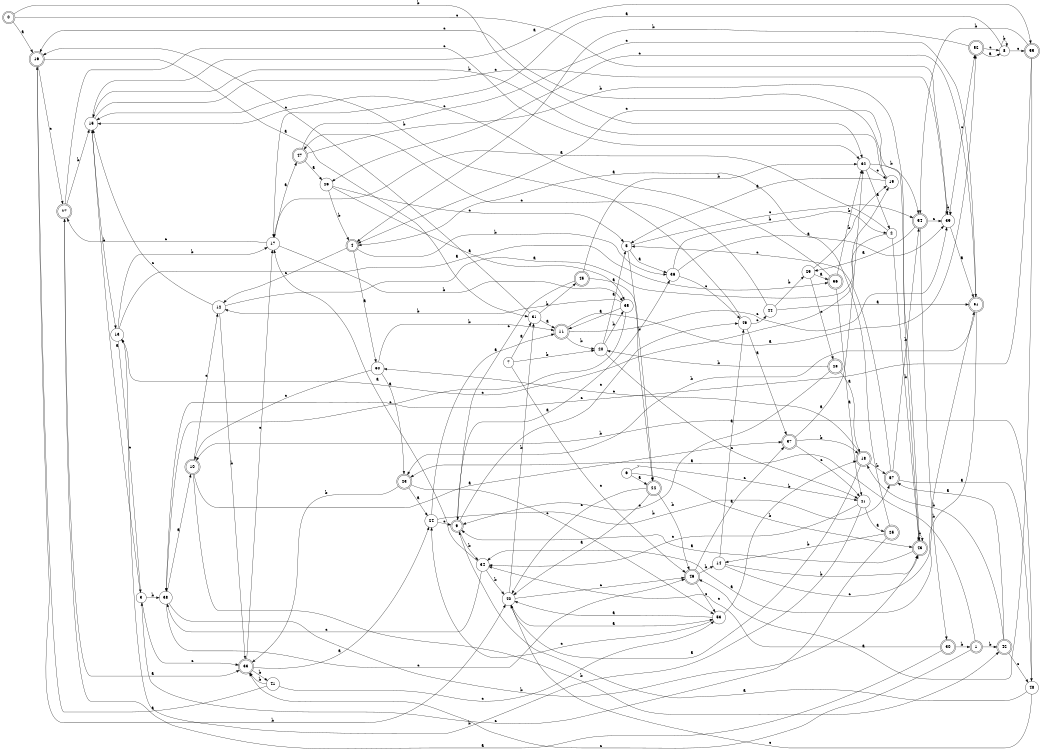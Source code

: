 digraph n47_10 {
__start0 [label="" shape="none"];

rankdir=LR;
size="8,5";

s0 [style="rounded,filled", color="black", fillcolor="white" shape="doublecircle", label="0"];
s1 [style="rounded,filled", color="black", fillcolor="white" shape="doublecircle", label="1"];
s2 [style="filled", color="black", fillcolor="white" shape="circle", label="2"];
s3 [style="filled", color="black", fillcolor="white" shape="circle", label="3"];
s4 [style="rounded,filled", color="black", fillcolor="white" shape="doublecircle", label="4"];
s5 [style="filled", color="black", fillcolor="white" shape="circle", label="5"];
s6 [style="filled", color="black", fillcolor="white" shape="circle", label="6"];
s7 [style="filled", color="black", fillcolor="white" shape="circle", label="7"];
s8 [style="filled", color="black", fillcolor="white" shape="circle", label="8"];
s9 [style="rounded,filled", color="black", fillcolor="white" shape="doublecircle", label="9"];
s10 [style="rounded,filled", color="black", fillcolor="white" shape="doublecircle", label="10"];
s11 [style="rounded,filled", color="black", fillcolor="white" shape="doublecircle", label="11"];
s12 [style="filled", color="black", fillcolor="white" shape="circle", label="12"];
s13 [style="filled", color="black", fillcolor="white" shape="circle", label="13"];
s14 [style="filled", color="black", fillcolor="white" shape="circle", label="14"];
s15 [style="filled", color="black", fillcolor="white" shape="circle", label="15"];
s16 [style="rounded,filled", color="black", fillcolor="white" shape="doublecircle", label="16"];
s17 [style="filled", color="black", fillcolor="white" shape="circle", label="17"];
s18 [style="rounded,filled", color="black", fillcolor="white" shape="doublecircle", label="18"];
s19 [style="filled", color="black", fillcolor="white" shape="circle", label="19"];
s20 [style="filled", color="black", fillcolor="white" shape="circle", label="20"];
s21 [style="filled", color="black", fillcolor="white" shape="circle", label="21"];
s22 [style="rounded,filled", color="black", fillcolor="white" shape="doublecircle", label="22"];
s23 [style="rounded,filled", color="black", fillcolor="white" shape="doublecircle", label="23"];
s24 [style="filled", color="black", fillcolor="white" shape="circle", label="24"];
s25 [style="rounded,filled", color="black", fillcolor="white" shape="doublecircle", label="25"];
s26 [style="filled", color="black", fillcolor="white" shape="circle", label="26"];
s27 [style="rounded,filled", color="black", fillcolor="white" shape="doublecircle", label="27"];
s28 [style="rounded,filled", color="black", fillcolor="white" shape="doublecircle", label="28"];
s29 [style="filled", color="black", fillcolor="white" shape="circle", label="29"];
s30 [style="rounded,filled", color="black", fillcolor="white" shape="doublecircle", label="30"];
s31 [style="filled", color="black", fillcolor="white" shape="circle", label="31"];
s32 [style="filled", color="black", fillcolor="white" shape="circle", label="32"];
s33 [style="rounded,filled", color="black", fillcolor="white" shape="doublecircle", label="33"];
s34 [style="filled", color="black", fillcolor="white" shape="circle", label="34"];
s35 [style="filled", color="black", fillcolor="white" shape="circle", label="35"];
s36 [style="filled", color="black", fillcolor="white" shape="circle", label="36"];
s37 [style="rounded,filled", color="black", fillcolor="white" shape="doublecircle", label="37"];
s38 [style="filled", color="black", fillcolor="white" shape="circle", label="38"];
s39 [style="filled", color="black", fillcolor="white" shape="circle", label="39"];
s40 [style="filled", color="black", fillcolor="white" shape="circle", label="40"];
s41 [style="filled", color="black", fillcolor="white" shape="circle", label="41"];
s42 [style="rounded,filled", color="black", fillcolor="white" shape="doublecircle", label="42"];
s43 [style="rounded,filled", color="black", fillcolor="white" shape="doublecircle", label="43"];
s44 [style="filled", color="black", fillcolor="white" shape="circle", label="44"];
s45 [style="rounded,filled", color="black", fillcolor="white" shape="doublecircle", label="45"];
s46 [style="rounded,filled", color="black", fillcolor="white" shape="doublecircle", label="46"];
s47 [style="rounded,filled", color="black", fillcolor="white" shape="doublecircle", label="47"];
s48 [style="filled", color="black", fillcolor="white" shape="circle", label="48"];
s49 [style="filled", color="black", fillcolor="white" shape="circle", label="49"];
s50 [style="filled", color="black", fillcolor="white" shape="circle", label="50"];
s51 [style="rounded,filled", color="black", fillcolor="white" shape="doublecircle", label="51"];
s52 [style="rounded,filled", color="black", fillcolor="white" shape="doublecircle", label="52"];
s53 [style="filled", color="black", fillcolor="white" shape="circle", label="53"];
s54 [style="rounded,filled", color="black", fillcolor="white" shape="doublecircle", label="54"];
s55 [style="rounded,filled", color="black", fillcolor="white" shape="doublecircle", label="55"];
s56 [style="rounded,filled", color="black", fillcolor="white" shape="doublecircle", label="56"];
s57 [style="rounded,filled", color="black", fillcolor="white" shape="doublecircle", label="57"];
s0 -> s16 [label="a"];
s0 -> s32 [label="b"];
s0 -> s39 [label="c"];
s1 -> s23 [label="a"];
s1 -> s42 [label="b"];
s1 -> s33 [label="c"];
s2 -> s17 [label="a"];
s2 -> s43 [label="b"];
s2 -> s13 [label="c"];
s3 -> s15 [label="a"];
s3 -> s38 [label="b"];
s3 -> s33 [label="c"];
s4 -> s50 [label="a"];
s4 -> s36 [label="b"];
s4 -> s12 [label="c"];
s5 -> s36 [label="a"];
s5 -> s22 [label="b"];
s5 -> s54 [label="c"];
s6 -> s22 [label="a"];
s6 -> s43 [label="b"];
s6 -> s21 [label="c"];
s7 -> s31 [label="a"];
s7 -> s20 [label="b"];
s7 -> s46 [label="c"];
s8 -> s17 [label="a"];
s8 -> s8 [label="b"];
s8 -> s55 [label="c"];
s9 -> s36 [label="a"];
s9 -> s34 [label="b"];
s9 -> s49 [label="c"];
s10 -> s37 [label="a"];
s10 -> s42 [label="b"];
s10 -> s12 [label="c"];
s11 -> s52 [label="a"];
s11 -> s20 [label="b"];
s11 -> s39 [label="c"];
s12 -> s19 [label="a"];
s12 -> s33 [label="b"];
s12 -> s15 [label="c"];
s13 -> s56 [label="a"];
s13 -> s17 [label="b"];
s13 -> s3 [label="c"];
s14 -> s49 [label="a"];
s14 -> s43 [label="b"];
s14 -> s51 [label="c"];
s15 -> s55 [label="a"];
s15 -> s13 [label="b"];
s15 -> s39 [label="c"];
s16 -> s31 [label="a"];
s16 -> s40 [label="b"];
s16 -> s27 [label="c"];
s17 -> s47 [label="a"];
s17 -> s35 [label="b"];
s17 -> s27 [label="c"];
s18 -> s40 [label="a"];
s18 -> s57 [label="b"];
s18 -> s50 [label="c"];
s19 -> s5 [label="a"];
s19 -> s15 [label="b"];
s19 -> s16 [label="c"];
s20 -> s5 [label="a"];
s20 -> s35 [label="b"];
s20 -> s21 [label="c"];
s21 -> s25 [label="a"];
s21 -> s13 [label="b"];
s21 -> s34 [label="c"];
s22 -> s40 [label="a"];
s22 -> s46 [label="b"];
s22 -> s40 [label="c"];
s23 -> s24 [label="a"];
s23 -> s33 [label="b"];
s23 -> s53 [label="c"];
s24 -> s11 [label="a"];
s24 -> s57 [label="b"];
s24 -> s9 [label="c"];
s25 -> s4 [label="a"];
s25 -> s14 [label="b"];
s25 -> s3 [label="c"];
s26 -> s35 [label="a"];
s26 -> s4 [label="b"];
s26 -> s5 [label="c"];
s27 -> s33 [label="a"];
s27 -> s15 [label="b"];
s27 -> s32 [label="c"];
s28 -> s18 [label="a"];
s28 -> s20 [label="b"];
s28 -> s9 [label="c"];
s29 -> s56 [label="a"];
s29 -> s19 [label="b"];
s29 -> s28 [label="c"];
s30 -> s27 [label="a"];
s30 -> s1 [label="b"];
s30 -> s34 [label="c"];
s31 -> s11 [label="a"];
s31 -> s45 [label="b"];
s31 -> s16 [label="c"];
s32 -> s2 [label="a"];
s32 -> s54 [label="b"];
s32 -> s19 [label="c"];
s33 -> s24 [label="a"];
s33 -> s41 [label="b"];
s33 -> s17 [label="c"];
s34 -> s17 [label="a"];
s34 -> s40 [label="b"];
s34 -> s38 [label="c"];
s35 -> s11 [label="a"];
s35 -> s12 [label="b"];
s35 -> s38 [label="c"];
s36 -> s39 [label="a"];
s36 -> s2 [label="b"];
s36 -> s49 [label="c"];
s37 -> s32 [label="a"];
s37 -> s18 [label="b"];
s37 -> s21 [label="c"];
s38 -> s10 [label="a"];
s38 -> s43 [label="b"];
s38 -> s46 [label="c"];
s39 -> s51 [label="a"];
s39 -> s39 [label="b"];
s39 -> s52 [label="c"];
s40 -> s53 [label="a"];
s40 -> s31 [label="b"];
s40 -> s46 [label="c"];
s41 -> s16 [label="a"];
s41 -> s33 [label="b"];
s41 -> s53 [label="c"];
s42 -> s57 [label="a"];
s42 -> s18 [label="b"];
s42 -> s48 [label="c"];
s43 -> s9 [label="a"];
s43 -> s43 [label="b"];
s43 -> s4 [label="c"];
s44 -> s51 [label="a"];
s44 -> s29 [label="b"];
s44 -> s47 [label="c"];
s45 -> s22 [label="a"];
s45 -> s32 [label="b"];
s45 -> s9 [label="c"];
s46 -> s37 [label="a"];
s46 -> s14 [label="b"];
s46 -> s53 [label="c"];
s47 -> s26 [label="a"];
s47 -> s43 [label="b"];
s47 -> s51 [label="c"];
s48 -> s9 [label="a"];
s48 -> s10 [label="b"];
s48 -> s40 [label="c"];
s49 -> s37 [label="a"];
s49 -> s15 [label="b"];
s49 -> s44 [label="c"];
s50 -> s23 [label="a"];
s50 -> s11 [label="b"];
s50 -> s10 [label="c"];
s51 -> s34 [label="a"];
s51 -> s23 [label="b"];
s51 -> s26 [label="c"];
s52 -> s8 [label="a"];
s52 -> s4 [label="b"];
s52 -> s8 [label="c"];
s53 -> s40 [label="a"];
s53 -> s18 [label="b"];
s53 -> s24 [label="c"];
s54 -> s29 [label="a"];
s54 -> s30 [label="b"];
s54 -> s39 [label="c"];
s55 -> s46 [label="a"];
s55 -> s54 [label="b"];
s55 -> s38 [label="c"];
s56 -> s21 [label="a"];
s56 -> s32 [label="b"];
s56 -> s15 [label="c"];
s57 -> s48 [label="a"];
s57 -> s54 [label="b"];
s57 -> s5 [label="c"];

}